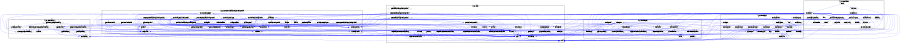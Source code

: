 /* ------------------------------------------------------------ */
/* created with bunch v3 */
/* Objective Function value = 1.0*/
/* ------------------------------------------------------------ */

digraph G {
size= "6,6";
rankdir = "TB";

subgraph cluster2 {
label = "(SS-L2):Graph";
color = black;
style = bold;

"TurboMQIncrW"[label="TurboMQIncrW",shape=ellipse,color=black,fontcolor=black ];
"StatsManager"[label="StatsManager",shape=ellipse,color=black,fontcolor=black ];
"NextAscentHillClimbingClusteringMethod"[label="NextAscentHillClimbingClusteringMethod",shape=ellipse,color=black,fontcolor=black ];
"GeneralHillClimbingClusteringMethod"[label="GeneralHillClimbingClusteringMethod",shape=ellipse,color=black,fontcolor=black ];
"SATechnique"[label="SATechnique",shape=ellipse,color=black,fontcolor=black ];
"SASimpleTechnique"[label="SASimpleTechnique",shape=ellipse,color=black,fontcolor=black ];
"SASimpleTechniqueDialog"[label="SASimpleTechniqueDialog",shape=ellipse,color=black,fontcolor=black ];
"WeightedObjectiveFunctionCalculator"[label="WeightedObjectiveFunctionCalculator",shape=ellipse,color=black,fontcolor=black ];
"DefaultObjectiveFunctionCalculator"[label="DefaultObjectiveFunctionCalculator",shape=ellipse,color=black,fontcolor=black ];
"Node"[label="Node",shape=ellipse,color=black,fontcolor=black ];
"WeightedObjectiveFunctionCalculator2"[label="WeightedObjectiveFunctionCalculator2",shape=ellipse,color=black,fontcolor=black ];
"TurboMQ2"[label="TurboMQ2",shape=ellipse,color=black,fontcolor=black ];
"WeightedObjectiveFunctionCalculator3"[label="WeightedObjectiveFunctionCalculator3",shape=ellipse,color=black,fontcolor=black ];
"SpirosMQ"[label="SpirosMQ",shape=ellipse,color=black,fontcolor=black ];
"ObjectiveFunctionCalculator"[label="ObjectiveFunctionCalculator",shape=ellipse,color=black,fontcolor=black ];
"Cluster"[label="Cluster",shape=ellipse,color=black,fontcolor=black ];
"TurboMQ"[label="TurboMQ",shape=ellipse,color=black,fontcolor=black ];
"Graph"[label="Graph",shape=ellipse,color=black,fontcolor=black ];
"TurboMQIncr"[label="TurboMQIncr",shape=ellipse,color=black,fontcolor=black ];
"Population"[label="Population",shape=ellipse,color=black,fontcolor=black ];
"GenericHillClimbingClusteringMethod"[label="GenericHillClimbingClusteringMethod",shape=ellipse,color=black,fontcolor=black ];
"GenericClusteringMethod2"[label="GenericClusteringMethod2",shape=ellipse,color=black,fontcolor=black ];
"IterationEvent"[label="IterationEvent",shape=ellipse,color=black,fontcolor=black ];
"EventObject"[label="EventObject",shape=ellipse,color=black,fontcolor=black ];
}
subgraph cluster3 {
label = "(SS-L2):GenericDistribHillClimbingClusteringMethod";
color = black;
style = bold;

"CallbackImpl"[label="CallbackImpl",shape=ellipse,color=black,fontcolor=black ];
"SynchronizedEventQueue"[label="SynchronizedEventQueue",shape=ellipse,color=black,fontcolor=black ];
"Callback"[label="Callback",shape=ellipse,color=black,fontcolor=black ];
"BunchEvent"[label="BunchEvent",shape=ellipse,color=black,fontcolor=black ];
"NAHCConfiguration"[label="NAHCConfiguration",shape=ellipse,color=black,fontcolor=black ];
"DistributedHCClusteringMethod"[label="DistributedHCClusteringMethod",shape=ellipse,color=black,fontcolor=black ];
"WorkRequestEvent"[label="WorkRequestEvent",shape=ellipse,color=black,fontcolor=black ];
"ServerStats"[label="ServerStats",shape=ellipse,color=black,fontcolor=black ];
"Manager"[label="Manager",shape=ellipse,color=black,fontcolor=black ];
"WorkFinishedEvent"[label="WorkFinishedEvent",shape=ellipse,color=black,fontcolor=black ];
"DistributedSAHCClusteringMethod"[label="DistributedSAHCClusteringMethod",shape=ellipse,color=black,fontcolor=black ];
"IterationManager"[label="IterationManager",shape=ellipse,color=black,fontcolor=black ];
"ClusteringMethod2"[label="ClusteringMethod2",shape=ellipse,color=black,fontcolor=black ];
"GenericDistribHillClimbingClusteringMethod"[label="GenericDistribHillClimbingClusteringMethod",shape=ellipse,color=black,fontcolor=black ];
"ServerClusteringEngine"[label="ServerClusteringEngine",shape=ellipse,color=black,fontcolor=black ];
"HillClimbingConfiguration"[label="HillClimbingConfiguration",shape=ellipse,color=black,fontcolor=black ];
"Configuration"[label="Configuration",shape=ellipse,color=black,fontcolor=black ];
"SteepestAscentHillClimbingClusteringMethod2"[label="SteepestAscentHillClimbingClusteringMethod2",shape=ellipse,color=black,fontcolor=black ];
"SteepestAscentHillClimbingClusteringMethod"[label="SteepestAscentHillClimbingClusteringMethod",shape=ellipse,color=black,fontcolor=black ];
"BunchUtilities"[label="BunchUtilities",shape=ellipse,color=black,fontcolor=black ];
"OptimalClusteringMethod"[label="OptimalClusteringMethod",shape=ellipse,color=black,fontcolor=black ];
"ServerSteepestAscentClusteringMethod"[label="ServerSteepestAscentClusteringMethod",shape=ellipse,color=black,fontcolor=black ];
"FindNeighbor"[label="FindNeighbor",shape=ellipse,color=black,fontcolor=black ];
"ServerClusteringProgress"[label="ServerClusteringProgress",shape=ellipse,color=black,fontcolor=black ];
"ClusterUsingVectorSAHC"[label="ClusterUsingVectorSAHC",shape=ellipse,color=black,fontcolor=black ];
"ServerProperties"[label="ServerProperties",shape=ellipse,color=black,fontcolor=black ];
"GenericClusteringMethod"[label="GenericClusteringMethod",shape=ellipse,color=black,fontcolor=black ];
"GAClusteringMethod"[label="GAClusteringMethod",shape=ellipse,color=black,fontcolor=black ];
"ClusteringMethod"[label="ClusteringMethod",shape=ellipse,color=black,fontcolor=black ];
"GAMethod"[label="GAMethod",shape=ellipse,color=black,fontcolor=black ];
"GATournamentMethod"[label="GATournamentMethod",shape=ellipse,color=black,fontcolor=black ];
"GARouletteWheelMethod"[label="GARouletteWheelMethod",shape=ellipse,color=black,fontcolor=black ];
}
subgraph cluster4 {
label = "(SS-L2):BunchFrame";
color = black;
style = bold;

"BunchSvrMsg"[label="BunchSvrMsg",shape=ellipse,color=black,fontcolor=black ];
"DistribInit"[label="DistribInit",shape=ellipse,color=black,fontcolor=black ];
"SwingWorker"[label="SwingWorker",shape=ellipse,color=black,fontcolor=black ];
"BunchSvrMsgImpl"[label="BunchSvrMsgImpl",shape=ellipse,color=black,fontcolor=black ];
"BSWindow"[label="BSWindow",shape=ellipse,color=black,fontcolor=black ];
"BSWindow_AboutBox"[label="BSWindow_AboutBox",shape=ellipse,color=black,fontcolor=black ];
"Bunch"[label="Bunch",shape=ellipse,color=black,fontcolor=black ];
"BunchServer"[label="BunchServer",shape=ellipse,color=black,fontcolor=black ];
"BSTextServer"[label="BSTextServer",shape=ellipse,color=black,fontcolor=black ];
"IterationListener"[label="IterationListener",shape=ellipse,color=black,fontcolor=black ];
"DistribClusteringProgressDlg"[label="DistribClusteringProgressDlg",shape=ellipse,color=black,fontcolor=black ];
"Drifters"[label="Drifters",shape=ellipse,color=black,fontcolor=black ];
"ClusteringProgressDialog"[label="ClusteringProgressDialog",shape=ellipse,color=black,fontcolor=black ];
"Point"[label="Point",shape=ellipse,color=black,fontcolor=black ];
"MQCalculatorUtil"[label="MQCalculatorUtil",shape=ellipse,color=black,fontcolor=black ];
"FileDialog"[label="FileDialog",shape=ellipse,color=black,fontcolor=black ];
"BunchFrame"[label="BunchFrame",shape=ellipse,color=black,fontcolor=black ];
}
subgraph cluster5 {
label = "(SS-L2):BunchEngine";
color = black;
style = bold;

"PrecisionRecallCalculator"[label="PrecisionRecallCalculator",shape=ellipse,color=black,fontcolor=black ];
"GBunchRW"[label="GBunchRW",shape=ellipse,color=black,fontcolor=black ];
"ClusterFileParser"[label="ClusterFileParser",shape=ellipse,color=black,fontcolor=black ];
"MQCalculator"[label="MQCalculator",shape=ellipse,color=black,fontcolor=black ];
"DependencyFileParser"[label="DependencyFileParser",shape=ellipse,color=black,fontcolor=black ];
"MeasurementUtil"[label="MeasurementUtil",shape=ellipse,color=black,fontcolor=black ];
"Parser"[label="Parser",shape=ellipse,color=black,fontcolor=black ];
"GraphOutputFactory"[label="GraphOutputFactory",shape=ellipse,color=black,fontcolor=black ];
"BunchAPIOld"[label="BunchAPIOld",shape=ellipse,color=black,fontcolor=black ];
"BunchPreferences"[label="BunchPreferences",shape=ellipse,color=black,fontcolor=black ];
"ParserFactory"[label="ParserFactory",shape=ellipse,color=black,fontcolor=black ];
"ClusteringMethodFactory"[label="ClusteringMethodFactory",shape=ellipse,color=black,fontcolor=black ];
"ObjectiveFunctionCalculatorFactory"[label="ObjectiveFunctionCalculatorFactory",shape=ellipse,color=black,fontcolor=black ];
"BunchEngine"[label="BunchEngine",shape=ellipse,color=black,fontcolor=black ];
}
subgraph cluster6 {
label = "(SS-L2):GenericFactory";
color = black;
style = bold;

"GAClusteringConfigurationDialog"[label="GAClusteringConfigurationDialog",shape=ellipse,color=black,fontcolor=black ];
"GridBagConstraints2"[label="GridBagConstraints2",shape=ellipse,color=black,fontcolor=black ];
"GenericFactory"[label="GenericFactory",shape=ellipse,color=black,fontcolor=black ];
"GAConfiguration"[label="GAConfiguration",shape=ellipse,color=black,fontcolor=black ];
"GAMethodFactory"[label="GAMethodFactory",shape=ellipse,color=black,fontcolor=black ];
"HillClimbingClusteringConfigurationDialog"[label="HillClimbingClusteringConfigurationDialog",shape=ellipse,color=black,fontcolor=black ];
"Container"[label="Container",shape=ellipse,color=black,fontcolor=black ];
"NAHCClusteringConfigurationDialog"[label="NAHCClusteringConfigurationDialog",shape=ellipse,color=black,fontcolor=black ];
"SATechniqueFactory"[label="SATechniqueFactory",shape=ellipse,color=black,fontcolor=black ];
"ClusteringConfigurationDialog"[label="ClusteringConfigurationDialog",shape=ellipse,color=black,fontcolor=black ];
}
subgraph cluster7 {
label = "(SS-L2):BunchGraph";
color = black;
style = bold;

"Edge"[label="Edge",shape=ellipse,color=black,fontcolor=black ];
"TSGraphOutput"[label="TSGraphOutput",shape=ellipse,color=black,fontcolor=black ];
"GraphOutput"[label="GraphOutput",shape=ellipse,color=black,fontcolor=black ];
"NextLevelGraph"[label="NextLevelGraph",shape=ellipse,color=black,fontcolor=black ];
"TXTGraphOutput"[label="TXTGraphOutput",shape=ellipse,color=black,fontcolor=black ];
"TXTTreeGraphOutput"[label="TXTTreeGraphOutput",shape=ellipse,color=black,fontcolor=black ];
"DotGraphOutput"[label="DotGraphOutput",shape=ellipse,color=black,fontcolor=black ];
"Hashtable"[label="Hashtable",shape=ellipse,color=black,fontcolor=black ];
"BunchCliMsgImpl"[label="BunchCliMsgImpl",shape=ellipse,color=black,fontcolor=black ];
"BunchCliMsg"[label="BunchCliMsg",shape=ellipse,color=black,fontcolor=black ];
"BunchGraph"[label="BunchGraph",shape=ellipse,color=black,fontcolor=black ];
"BunchGraphUtils"[label="BunchGraphUtils",shape=ellipse,color=black,fontcolor=black ];
"BunchEdge"[label="BunchEdge",shape=ellipse,color=black,fontcolor=black ];
"MeCl"[label="MeCl",shape=ellipse,color=black,fontcolor=black ];
"BunchProperties"[label="BunchProperties",shape=ellipse,color=black,fontcolor=black ];
"BunchAPI"[label="BunchAPI",shape=ellipse,color=black,fontcolor=black ];
"BunchGraphPR"[label="BunchGraphPR",shape=ellipse,color=black,fontcolor=black ];
"BunchNode"[label="BunchNode",shape=ellipse,color=black,fontcolor=black ];
"BunchCluster"[label="BunchCluster",shape=ellipse,color=black,fontcolor=black ];
}
"DefaultObjectiveFunctionCalculator" -> "Graph" [color=blue,font=6];
"DefaultObjectiveFunctionCalculator" -> "Node" [color=blue,font=6];
"PrecisionRecallCalculator" -> "GBunchRW" [color=blue,font=6];
"ParserFactory" -> "GenericFactory" [color=blue,font=6];
"ClusteringMethod2" -> "Graph" [color=blue,font=6];
"ClusteringMethod2" -> "ClusteringMethod" [color=blue,font=6];
"ClusteringMethod2" -> "Cluster" [color=blue,font=6];
"NAHCClusteringConfigurationDialog" -> "GenericFactory" [color=blue,font=6];
"NAHCClusteringConfigurationDialog" -> "HillClimbingConfiguration" [color=blue,font=6];
"NAHCClusteringConfigurationDialog" -> "Configuration" [color=blue,font=6];
"NAHCClusteringConfigurationDialog" -> "SATechniqueFactory" [color=blue,font=6];
"NAHCClusteringConfigurationDialog" -> "SATechnique" [color=blue,font=6];
"NAHCClusteringConfigurationDialog" -> "ClusteringConfigurationDialog" [color=blue,font=6];
"NAHCClusteringConfigurationDialog" -> "NAHCConfiguration" [color=blue,font=6];
"HillClimbingConfiguration" -> "Graph" [color=blue,font=6];
"HillClimbingConfiguration" -> "Configuration" [color=blue,font=6];
"BunchFrame" -> "BunchEvent" [color=blue,font=6];
"BunchFrame" -> "Parser" [color=blue,font=6];
"BunchFrame" -> "DistribInit" [color=blue,font=6];
"BunchFrame" -> "DependencyFileParser" [color=blue,font=6];
"BunchFrame" -> "ParserFactory" [color=blue,font=6];
"BunchFrame" -> "MQCalculatorUtil" [color=blue,font=6];
"BunchFrame" -> "ClusteringConfigurationDialog" [color=blue,font=6];
"BunchFrame" -> "NAHCConfiguration" [color=blue,font=6];
"BunchFrame" -> "ClusteringMethodFactory" [color=blue,font=6];
"BunchFrame" -> "GraphOutputFactory" [color=blue,font=6];
"BunchFrame" -> "ObjectiveFunctionCalculatorFactory" [color=blue,font=6];
"BunchFrame" -> "CallbackImpl" [color=blue,font=6];
"BunchFrame" -> "Graph" [color=blue,font=6];
"BunchFrame" -> "DistributedHCClusteringMethod" [color=blue,font=6];
"BunchFrame" -> "GenericHillClimbingClusteringMethod" [color=blue,font=6];
"BunchFrame" -> "ClusteringMethod2" [color=blue,font=6];
"BunchFrame" -> "NextLevelGraph" [color=blue,font=6];
"BunchFrame" -> "ClusteringMethod" [color=blue,font=6];
"BunchFrame" -> "StatsManager" [color=blue,font=6];
"BunchFrame" -> "BunchPreferences" [color=blue,font=6];
"BunchFrame" -> "DistribClusteringProgressDlg" [color=blue,font=6];
"BunchFrame" -> "BunchUtilities" [color=blue,font=6];
"BunchFrame" -> "HillClimbingConfiguration" [color=blue,font=6];
"BunchFrame" -> "GenericFactory" [color=blue,font=6];
"BunchFrame" -> "FileDialog" [color=blue,font=6];
"BunchFrame" -> "ClusteringProgressDialog" [color=blue,font=6];
"BunchFrame" -> "GraphOutput" [color=blue,font=6];
"BunchFrame" -> "Node" [color=blue,font=6];
"BunchFrame" -> "GenericDistribHillClimbingClusteringMethod" [color=blue,font=6];
"BunchFrame" -> "Point" [color=blue,font=6];
"BunchFrame" -> "MeasurementUtil" [color=blue,font=6];
"SATechnique" -> "StatsManager" [color=blue,font=6];
"ClusteringMethod" -> "Graph" [color=blue,font=6];
"SASimpleTechniqueDialog" -> "SASimpleTechnique" [color=blue,font=6];
"ObjectiveFunctionCalculatorFactory" -> "GenericFactory" [color=blue,font=6];
"GeneralHillClimbingClusteringMethod" -> "NextAscentHillClimbingClusteringMethod" [color=blue,font=6];
"MQCalculator" -> "Graph" [color=blue,font=6];
"MQCalculator" -> "Node" [color=blue,font=6];
"MQCalculator" -> "ObjectiveFunctionCalculatorFactory" [color=blue,font=6];
"MQCalculator" -> "DependencyFileParser" [color=blue,font=6];
"MQCalculator" -> "ClusterFileParser" [color=blue,font=6];
"MQCalculator" -> "Parser" [color=blue,font=6];
"Cluster" -> "Graph" [color=blue,font=6];
"Cluster" -> "StatsManager" [color=blue,font=6];
"Cluster" -> "ObjectiveFunctionCalculatorFactory" [color=blue,font=6];
"BunchSvrMsgImpl" -> "ServerClusteringProgress" [color=blue,font=6];
"BunchSvrMsgImpl" -> "BSWindow" [color=blue,font=6];
"BunchSvrMsgImpl" -> "DistribInit" [color=blue,font=6];
"BunchSvrMsgImpl" -> "ServerClusteringEngine" [color=blue,font=6];
"BunchSvrMsgImpl" -> "SwingWorker" [color=blue,font=6];
"BunchSvrMsgImpl" -> "ServerProperties" [color=blue,font=6];
"BunchSvrMsgImpl" -> "BunchPreferences" [color=blue,font=6];
"BunchSvrMsgImpl" -> "BunchSvrMsg" [color=blue,font=6];
"BunchSvrMsgImpl" -> "Graph" [color=blue,font=6];
"BunchSvrMsgImpl" -> "BunchUtilities" [color=blue,font=6];
"OptimalClusteringMethod" -> "BunchUtilities" [color=blue,font=6];
"OptimalClusteringMethod" -> "Graph" [color=blue,font=6];
"OptimalClusteringMethod" -> "StatsManager" [color=blue,font=6];
"OptimalClusteringMethod" -> "IterationEvent" [color=blue,font=6];
"OptimalClusteringMethod" -> "ClusteringMethod2" [color=blue,font=6];
"OptimalClusteringMethod" -> "Cluster" [color=blue,font=6];
"DistributedSAHCClusteringMethod" -> "WorkRequestEvent" [color=blue,font=6];
"DistributedSAHCClusteringMethod" -> "SynchronizedEventQueue" [color=blue,font=6];
"DistributedSAHCClusteringMethod" -> "ClusteringMethod2" [color=blue,font=6];
"DistributedSAHCClusteringMethod" -> "Configuration" [color=blue,font=6];
"DistributedSAHCClusteringMethod" -> "GenericDistribHillClimbingClusteringMethod" [color=blue,font=6];
"DistributedSAHCClusteringMethod" -> "IterationManager" [color=blue,font=6];
"DistributedSAHCClusteringMethod" -> "Cluster" [color=blue,font=6];
"DistributedSAHCClusteringMethod" -> "BunchEvent" [color=blue,font=6];
"DistributedSAHCClusteringMethod" -> "HillClimbingConfiguration" [color=blue,font=6];
"DistributedSAHCClusteringMethod" -> "WorkFinishedEvent" [color=blue,font=6];
"DistributedSAHCClusteringMethod" -> "BunchUtilities" [color=blue,font=6];
"BunchGraphPR" -> "BunchGraph" [color=blue,font=6];
"BunchGraphPR" -> "BunchNode" [color=blue,font=6];
"BunchGraphPR" -> "BunchCluster" [color=blue,font=6];
"BunchEngine" -> "Parser" [color=blue,font=6];
"BunchEngine" -> "DependencyFileParser" [color=blue,font=6];
"BunchEngine" -> "SATechnique" [color=blue,font=6];
"BunchEngine" -> "ParserFactory" [color=blue,font=6];
"BunchEngine" -> "NAHCConfiguration" [color=blue,font=6];
"BunchEngine" -> "ClusteringMethodFactory" [color=blue,font=6];
"BunchEngine" -> "MQCalculator" [color=blue,font=6];
"BunchEngine" -> "GraphOutputFactory" [color=blue,font=6];
"BunchEngine" -> "Configuration" [color=blue,font=6];
"BunchEngine" -> "ObjectiveFunctionCalculatorFactory" [color=blue,font=6];
"BunchEngine" -> "Cluster" [color=blue,font=6];
"BunchEngine" -> "Graph" [color=blue,font=6];
"BunchEngine" -> "NextLevelGraph" [color=blue,font=6];
"BunchEngine" -> "ClusteringMethod" [color=blue,font=6];
"BunchEngine" -> "GAConfiguration" [color=blue,font=6];
"BunchEngine" -> "StatsManager" [color=blue,font=6];
"BunchEngine" -> "BunchPreferences" [color=blue,font=6];
"BunchEngine" -> "GraphOutput" [color=blue,font=6];
"BunchEngine" -> "Node" [color=blue,font=6];
"BunchEngine" -> "PrecisionRecallCalculator" [color=blue,font=6];
"TurboMQIncrW" -> "ObjectiveFunctionCalculator" [color=blue,font=6];
"TurboMQIncrW" -> "Graph" [color=blue,font=6];
"TurboMQIncrW" -> "StatsManager" [color=blue,font=6];
"TurboMQIncrW" -> "Node" [color=blue,font=6];
"TurboMQIncrW" -> "Cluster" [color=blue,font=6];
"TSGraphOutput" -> "Graph" [color=blue,font=6];
"TSGraphOutput" -> "Node" [color=blue,font=6];
"TSGraphOutput" -> "Edge" [color=blue,font=6];
"TSGraphOutput" -> "GraphOutput" [color=blue,font=6];
"ClusterFileParser" -> "Graph" [color=blue,font=6];
"ClusterFileParser" -> "Node" [color=blue,font=6];
"ClusterFileParser" -> "Parser" [color=blue,font=6];
"BunchCluster" -> "BunchNode" [color=blue,font=6];
"ServerSteepestAscentClusteringMethod" -> "BunchUtilities" [color=blue,font=6];
"ServerSteepestAscentClusteringMethod" -> "GenericDistribHillClimbingClusteringMethod" [color=blue,font=6];
"ServerSteepestAscentClusteringMethod" -> "HillClimbingConfiguration" [color=blue,font=6];
"ServerSteepestAscentClusteringMethod" -> "ClusteringMethod2" [color=blue,font=6];
"ServerSteepestAscentClusteringMethod" -> "Configuration" [color=blue,font=6];
"ServerSteepestAscentClusteringMethod" -> "FindNeighbor" [color=blue,font=6];
"ServerSteepestAscentClusteringMethod" -> "Cluster" [color=blue,font=6];
"DotGraphOutput" -> "Hashtable" [color=blue,font=6];
"DotGraphOutput" -> "Graph" [color=blue,font=6];
"DotGraphOutput" -> "Node" [color=blue,font=6];
"DotGraphOutput" -> "NextLevelGraph" [color=blue,font=6];
"DotGraphOutput" -> "GraphOutput" [color=blue,font=6];
"GATournamentMethod" -> "GAMethod" [color=blue,font=6];
"GATournamentMethod" -> "Graph" [color=blue,font=6];
"BunchGraphUtils" -> "BunchGraphPR" [color=blue,font=6];
"BunchGraphUtils" -> "Node" [color=blue,font=6];
"BunchGraphUtils" -> "BunchGraph" [color=blue,font=6];
"BunchGraphUtils" -> "BunchNode" [color=blue,font=6];
"BunchGraphUtils" -> "BunchEdge" [color=blue,font=6];
"BunchGraphUtils" -> "MeCl" [color=blue,font=6];
"BunchGraphUtils" -> "DependencyFileParser" [color=blue,font=6];
"BunchGraphUtils" -> "ClusterFileParser" [color=blue,font=6];
"Drifters" -> "Graph" [color=blue,font=6];
"Drifters" -> "Node" [color=blue,font=6];
"TXTGraphOutput" -> "Graph" [color=blue,font=6];
"TXTGraphOutput" -> "Node" [color=blue,font=6];
"TXTGraphOutput" -> "NextLevelGraph" [color=blue,font=6];
"TXTGraphOutput" -> "GraphOutput" [color=blue,font=6];
"NextAscentHillClimbingClusteringMethod" -> "ClusteringMethod2" [color=blue,font=6];
"NextAscentHillClimbingClusteringMethod" -> "Configuration" [color=blue,font=6];
"NextAscentHillClimbingClusteringMethod" -> "SATechnique" [color=blue,font=6];
"NextAscentHillClimbingClusteringMethod" -> "Cluster" [color=blue,font=6];
"NextAscentHillClimbingClusteringMethod" -> "Node" [color=blue,font=6];
"NextAscentHillClimbingClusteringMethod" -> "HillClimbingConfiguration" [color=blue,font=6];
"NextAscentHillClimbingClusteringMethod" -> "Graph" [color=blue,font=6];
"NextAscentHillClimbingClusteringMethod" -> "GenericHillClimbingClusteringMethod" [color=blue,font=6];
"NextAscentHillClimbingClusteringMethod" -> "NAHCConfiguration" [color=blue,font=6];
"NextAscentHillClimbingClusteringMethod" -> "BunchUtilities" [color=blue,font=6];
"ClusterUsingVectorSAHC" -> "BunchUtilities" [color=blue,font=6];
"ClusterUsingVectorSAHC" -> "ServerClusteringProgress" [color=blue,font=6];
"ClusterUsingVectorSAHC" -> "IterationManager" [color=blue,font=6];
"ClusterUsingVectorSAHC" -> "ServerProperties" [color=blue,font=6];
"ClusterUsingVectorSAHC" -> "FindNeighbor" [color=blue,font=6];
"ClusterUsingVectorSAHC" -> "Cluster" [color=blue,font=6];
"BunchServer" -> "BSTextServer" [color=blue,font=6];
"BunchServer" -> "BSWindow" [color=blue,font=6];
"MeCl" -> "BunchGraph" [color=blue,font=6];
"MeCl" -> "BunchNode" [color=blue,font=6];
"MeCl" -> "BunchEdge" [color=blue,font=6];
"MeCl" -> "BunchCluster" [color=blue,font=6];
"GenericDistribHillClimbingClusteringMethod" -> "SynchronizedEventQueue" [color=blue,font=6];
"GenericDistribHillClimbingClusteringMethod" -> "ClusteringMethod2" [color=blue,font=6];
"GenericDistribHillClimbingClusteringMethod" -> "Configuration" [color=blue,font=6];
"GenericDistribHillClimbingClusteringMethod" -> "IterationManager" [color=blue,font=6];
"GenericDistribHillClimbingClusteringMethod" -> "Cluster" [color=blue,font=6];
"GenericDistribHillClimbingClusteringMethod" -> "BunchEvent" [color=blue,font=6];
"GenericDistribHillClimbingClusteringMethod" -> "HillClimbingConfiguration" [color=blue,font=6];
"GenericDistribHillClimbingClusteringMethod" -> "GenericClusteringMethod2" [color=blue,font=6];
"GenericDistribHillClimbingClusteringMethod" -> "Population" [color=blue,font=6];
"GenericDistribHillClimbingClusteringMethod" -> "BunchUtilities" [color=blue,font=6];
"DistribClusteringProgressDlg" -> "ClusteringMethod2" [color=blue,font=6];
"DistribClusteringProgressDlg" -> "SwingWorker" [color=blue,font=6];
"DistribClusteringProgressDlg" -> "CallbackImpl" [color=blue,font=6];
"DistribClusteringProgressDlg" -> "IterationListener" [color=blue,font=6];
"DistribClusteringProgressDlg" -> "GenericDistribHillClimbingClusteringMethod" [color=blue,font=6];
"DistribClusteringProgressDlg" -> "IterationEvent" [color=blue,font=6];
"DistribClusteringProgressDlg" -> "Cluster" [color=blue,font=6];
"DistribClusteringProgressDlg" -> "BunchEvent" [color=blue,font=6];
"DistribClusteringProgressDlg" -> "BunchFrame" [color=blue,font=6];
"DistribClusteringProgressDlg" -> "Graph" [color=blue,font=6];
"DistribClusteringProgressDlg" -> "GraphOutput" [color=blue,font=6];
"DistribClusteringProgressDlg" -> "Drifters" [color=blue,font=6];
"Edge" -> "Node" [color=blue,font=6];
"GenericClusteringMethod" -> "Graph" [color=blue,font=6];
"GenericClusteringMethod" -> "ClusteringMethod" [color=blue,font=6];
"BunchGraph" -> "Graph" [color=blue,font=6];
"BunchGraph" -> "Node" [color=blue,font=6];
"BunchGraph" -> "NextLevelGraph" [color=blue,font=6];
"BunchGraph" -> "BunchNode" [color=blue,font=6];
"BunchGraph" -> "BunchEdge" [color=blue,font=6];
"BunchGraph" -> "BunchCluster" [color=blue,font=6];
"ClusteringMethodFactory" -> "GenericFactory" [color=blue,font=6];
"TXTTreeGraphOutput" -> "Graph" [color=blue,font=6];
"TXTTreeGraphOutput" -> "Node" [color=blue,font=6];
"TXTTreeGraphOutput" -> "NextLevelGraph" [color=blue,font=6];
"TXTTreeGraphOutput" -> "GraphOutput" [color=blue,font=6];
"CallbackImpl" -> "SynchronizedEventQueue" [color=blue,font=6];
"CallbackImpl" -> "Callback" [color=blue,font=6];
"CallbackImpl" -> "BunchUtilities" [color=blue,font=6];
"CallbackImpl" -> "WorkFinishedEvent" [color=blue,font=6];
"CallbackImpl" -> "Manager" [color=blue,font=6];
"CallbackImpl" -> "BunchEvent" [color=blue,font=6];
"CallbackImpl" -> "IterationManager" [color=blue,font=6];
"CallbackImpl" -> "WorkRequestEvent" [color=blue,font=6];
"WeightedObjectiveFunctionCalculator" -> "ObjectiveFunctionCalculator" [color=blue,font=6];
"WeightedObjectiveFunctionCalculator" -> "Graph" [color=blue,font=6];
"WeightedObjectiveFunctionCalculator" -> "Node" [color=blue,font=6];
"GAConfiguration" -> "GenericFactory" [color=blue,font=6];
"GAConfiguration" -> "Graph" [color=blue,font=6];
"GAConfiguration" -> "GAMethodFactory" [color=blue,font=6];
"GAConfiguration" -> "Configuration" [color=blue,font=6];
"SATechniqueFactory" -> "GenericFactory" [color=blue,font=6];
"Population" -> "Graph" [color=blue,font=6];
"Population" -> "Cluster" [color=blue,font=6];
"BunchPreferences" -> "ParserFactory" [color=blue,font=6];
"BunchPreferences" -> "GraphOutputFactory" [color=blue,font=6];
"BunchPreferences" -> "ObjectiveFunctionCalculatorFactory" [color=blue,font=6];
"BunchPreferences" -> "ClusteringMethodFactory" [color=blue,font=6];
"BunchNode" -> "BunchCluster" [color=blue,font=6];
"SteepestAscentHillClimbingClusteringMethod" -> "BunchUtilities" [color=blue,font=6];
"SteepestAscentHillClimbingClusteringMethod" -> "Graph" [color=blue,font=6];
"SteepestAscentHillClimbingClusteringMethod" -> "Node" [color=blue,font=6];
"SteepestAscentHillClimbingClusteringMethod" -> "HillClimbingConfiguration" [color=blue,font=6];
"SteepestAscentHillClimbingClusteringMethod" -> "GenericHillClimbingClusteringMethod" [color=blue,font=6];
"SteepestAscentHillClimbingClusteringMethod" -> "ClusteringMethod2" [color=blue,font=6];
"SteepestAscentHillClimbingClusteringMethod" -> "Configuration" [color=blue,font=6];
"SteepestAscentHillClimbingClusteringMethod" -> "Cluster" [color=blue,font=6];
"SteepestAscentHillClimbingClusteringMethod2" -> "GenericDistribHillClimbingClusteringMethod" [color=blue,font=6];
"SteepestAscentHillClimbingClusteringMethod2" -> "HillClimbingConfiguration" [color=blue,font=6];
"SteepestAscentHillClimbingClusteringMethod2" -> "ClusteringMethod2" [color=blue,font=6];
"SteepestAscentHillClimbingClusteringMethod2" -> "Configuration" [color=blue,font=6];
"SteepestAscentHillClimbingClusteringMethod2" -> "Cluster" [color=blue,font=6];
"Bunch" -> "BunchFrame" [color=blue,font=6];
"Bunch" -> "BunchServer" [color=blue,font=6];
"WeightedObjectiveFunctionCalculator3" -> "ObjectiveFunctionCalculator" [color=blue,font=6];
"WeightedObjectiveFunctionCalculator3" -> "Graph" [color=blue,font=6];
"WeightedObjectiveFunctionCalculator3" -> "Node" [color=blue,font=6];
"WeightedObjectiveFunctionCalculator2" -> "ObjectiveFunctionCalculator" [color=blue,font=6];
"WeightedObjectiveFunctionCalculator2" -> "Graph" [color=blue,font=6];
"WeightedObjectiveFunctionCalculator2" -> "Node" [color=blue,font=6];
"NAHCConfiguration" -> "HillClimbingConfiguration" [color=blue,font=6];
"BunchAPIOld" -> "GAConfiguration" [color=blue,font=6];
"BunchAPIOld" -> "Parser" [color=blue,font=6];
"BunchAPIOld" -> "ClusteringMethod" [color=blue,font=6];
"BunchAPIOld" -> "BunchPreferences" [color=blue,font=6];
"BunchAPIOld" -> "GraphOutputFactory" [color=blue,font=6];
"BunchAPIOld" -> "Node" [color=blue,font=6];
"BunchAPIOld" -> "HillClimbingConfiguration" [color=blue,font=6];
"BunchAPIOld" -> "ObjectiveFunctionCalculatorFactory" [color=blue,font=6];
"BunchAPIOld" -> "ClusteringMethodFactory" [color=blue,font=6];
"BunchAPIOld" -> "Graph" [color=blue,font=6];
"BunchAPIOld" -> "ParserFactory" [color=blue,font=6];
"BunchAPIOld" -> "GraphOutput" [color=blue,font=6];
"FindNeighbor" -> "BunchUtilities" [color=blue,font=6];
"FindNeighbor" -> "Cluster" [color=blue,font=6];
"DistributedHCClusteringMethod" -> "WorkRequestEvent" [color=blue,font=6];
"DistributedHCClusteringMethod" -> "ClusteringMethod2" [color=blue,font=6];
"DistributedHCClusteringMethod" -> "Configuration" [color=blue,font=6];
"DistributedHCClusteringMethod" -> "GenericDistribHillClimbingClusteringMethod" [color=blue,font=6];
"DistributedHCClusteringMethod" -> "IterationManager" [color=blue,font=6];
"DistributedHCClusteringMethod" -> "Cluster" [color=blue,font=6];
"DistributedHCClusteringMethod" -> "BunchEvent" [color=blue,font=6];
"DistributedHCClusteringMethod" -> "HillClimbingConfiguration" [color=blue,font=6];
"DistributedHCClusteringMethod" -> "WorkFinishedEvent" [color=blue,font=6];
"DistributedHCClusteringMethod" -> "NAHCConfiguration" [color=blue,font=6];
"DistributedHCClusteringMethod" -> "BunchUtilities" [color=blue,font=6];
"GAMethodFactory" -> "GenericFactory" [color=blue,font=6];
"TurboMQ2" -> "ObjectiveFunctionCalculator" [color=blue,font=6];
"TurboMQ2" -> "Graph" [color=blue,font=6];
"TurboMQ2" -> "Node" [color=blue,font=6];
"NextLevelGraph" -> "Graph" [color=blue,font=6];
"NextLevelGraph" -> "Node" [color=blue,font=6];
"DependencyFileParser" -> "Node" [color=blue,font=6];
"DependencyFileParser" -> "Parser" [color=blue,font=6];
"ServerClusteringEngine" -> "Graph" [color=blue,font=6];
"ServerClusteringEngine" -> "GenericDistribHillClimbingClusteringMethod" [color=blue,font=6];
"ServerClusteringEngine" -> "ServerSteepestAscentClusteringMethod" [color=blue,font=6];
"ServerClusteringEngine" -> "HillClimbingConfiguration" [color=blue,font=6];
"ServerClusteringEngine" -> "ClusteringMethod2" [color=blue,font=6];
"ServerClusteringEngine" -> "ServerProperties" [color=blue,font=6];
"ServerClusteringEngine" -> "Configuration" [color=blue,font=6];
"ServerClusteringEngine" -> "ClusteringMethod" [color=blue,font=6];
"IterationEvent" -> "EventObject" [color=blue,font=6];
"BunchAPI" -> "Graph" [color=blue,font=6];
"BunchAPI" -> "BunchProperties" [color=blue,font=6];
"BunchAPI" -> "BunchGraph" [color=blue,font=6];
"BunchAPI" -> "BunchEngine" [color=blue,font=6];
"GAMethod" -> "Graph" [color=blue,font=6];
"GenericClusteringMethod2" -> "IterationEvent" [color=blue,font=6];
"GenericClusteringMethod2" -> "ClusteringMethod2" [color=blue,font=6];
"GenericClusteringMethod2" -> "Population" [color=blue,font=6];
"GenericClusteringMethod2" -> "Cluster" [color=blue,font=6];
"GAClusteringConfigurationDialog" -> "GenericFactory" [color=blue,font=6];
"GAClusteringConfigurationDialog" -> "GridBagConstraints2" [color=blue,font=6];
"GAClusteringConfigurationDialog" -> "GAConfiguration" [color=blue,font=6];
"GAClusteringConfigurationDialog" -> "Configuration" [color=blue,font=6];
"GAClusteringConfigurationDialog" -> "ClusteringConfigurationDialog" [color=blue,font=6];
"BunchCliMsgImpl" -> "BunchCliMsg" [color=blue,font=6];
"GraphOutputFactory" -> "GenericFactory" [color=blue,font=6];
"BSTextServer" -> "BunchSvrMsgImpl" [color=blue,font=6];
"GAClusteringMethod" -> "GenericClusteringMethod" [color=blue,font=6];
"GAClusteringMethod" -> "GAMethod" [color=blue,font=6];
"GAClusteringMethod" -> "Graph" [color=blue,font=6];
"GAClusteringMethod" -> "GAConfiguration" [color=blue,font=6];
"GAClusteringMethod" -> "Configuration" [color=blue,font=6];
"GAClusteringMethod" -> "ClusteringMethod" [color=blue,font=6];
"GAClusteringMethod" -> "Cluster" [color=blue,font=6];
"BSWindow" -> "BunchUtilities" [color=blue,font=6];
"BSWindow" -> "BSWindow_AboutBox" [color=blue,font=6];
"BSWindow" -> "BunchSvrMsgImpl" [color=blue,font=6];
"Graph" -> "Node" [color=blue,font=6];
"Graph" -> "ObjectiveFunctionCalculatorFactory" [color=blue,font=6];
"Graph" -> "Cluster" [color=blue,font=6];
"GenericHillClimbingClusteringMethod" -> "GenericClusteringMethod2" [color=blue,font=6];
"GenericHillClimbingClusteringMethod" -> "HillClimbingConfiguration" [color=blue,font=6];
"GenericHillClimbingClusteringMethod" -> "ClusteringMethod2" [color=blue,font=6];
"GenericHillClimbingClusteringMethod" -> "Configuration" [color=blue,font=6];
"GenericHillClimbingClusteringMethod" -> "Population" [color=blue,font=6];
"GenericHillClimbingClusteringMethod" -> "Cluster" [color=blue,font=6];
"TurboMQ" -> "ObjectiveFunctionCalculator" [color=blue,font=6];
"TurboMQ" -> "Graph" [color=blue,font=6];
"TurboMQ" -> "Node" [color=blue,font=6];
"TurboMQ" -> "Cluster" [color=blue,font=6];
"SASimpleTechnique" -> "StatsManager" [color=blue,font=6];
"SASimpleTechnique" -> "SASimpleTechniqueDialog" [color=blue,font=6];
"SASimpleTechnique" -> "SATechnique" [color=blue,font=6];
"HillClimbingClusteringConfigurationDialog" -> "Container" [color=blue,font=6];
"HillClimbingClusteringConfigurationDialog" -> "HillClimbingConfiguration" [color=blue,font=6];
"HillClimbingClusteringConfigurationDialog" -> "Configuration" [color=blue,font=6];
"HillClimbingClusteringConfigurationDialog" -> "ClusteringConfigurationDialog" [color=blue,font=6];
"Manager" -> "ServerStats" [color=blue,font=6];
"GARouletteWheelMethod" -> "GAMethod" [color=blue,font=6];
"GARouletteWheelMethod" -> "Graph" [color=blue,font=6];
"SynchronizedEventQueue" -> "BunchEvent" [color=blue,font=6];
"TurboMQIncr" -> "ObjectiveFunctionCalculator" [color=blue,font=6];
"TurboMQIncr" -> "Graph" [color=blue,font=6];
"TurboMQIncr" -> "Node" [color=blue,font=6];
"TurboMQIncr" -> "Cluster" [color=blue,font=6];
"SpirosMQ" -> "ObjectiveFunctionCalculator" [color=blue,font=6];
"SpirosMQ" -> "Graph" [color=blue,font=6];
"SpirosMQ" -> "Node" [color=blue,font=6];
"MeasurementUtil" -> "ClusterFileParser" [color=blue,font=6];
"MeasurementUtil" -> "DependencyFileParser" [color=blue,font=6];
"MeasurementUtil" -> "Parser" [color=blue,font=6];
"MeasurementUtil" -> "GenericFactory" [color=blue,font=6];
"MeasurementUtil" -> "PrecisionRecallCalculator" [color=blue,font=6];
"MeasurementUtil" -> "Node" [color=blue,font=6];
"MeasurementUtil" -> "BunchFrame" [color=blue,font=6];
"MeasurementUtil" -> "ObjectiveFunctionCalculatorFactory" [color=blue,font=6];
"MeasurementUtil" -> "Graph" [color=blue,font=6];
}
